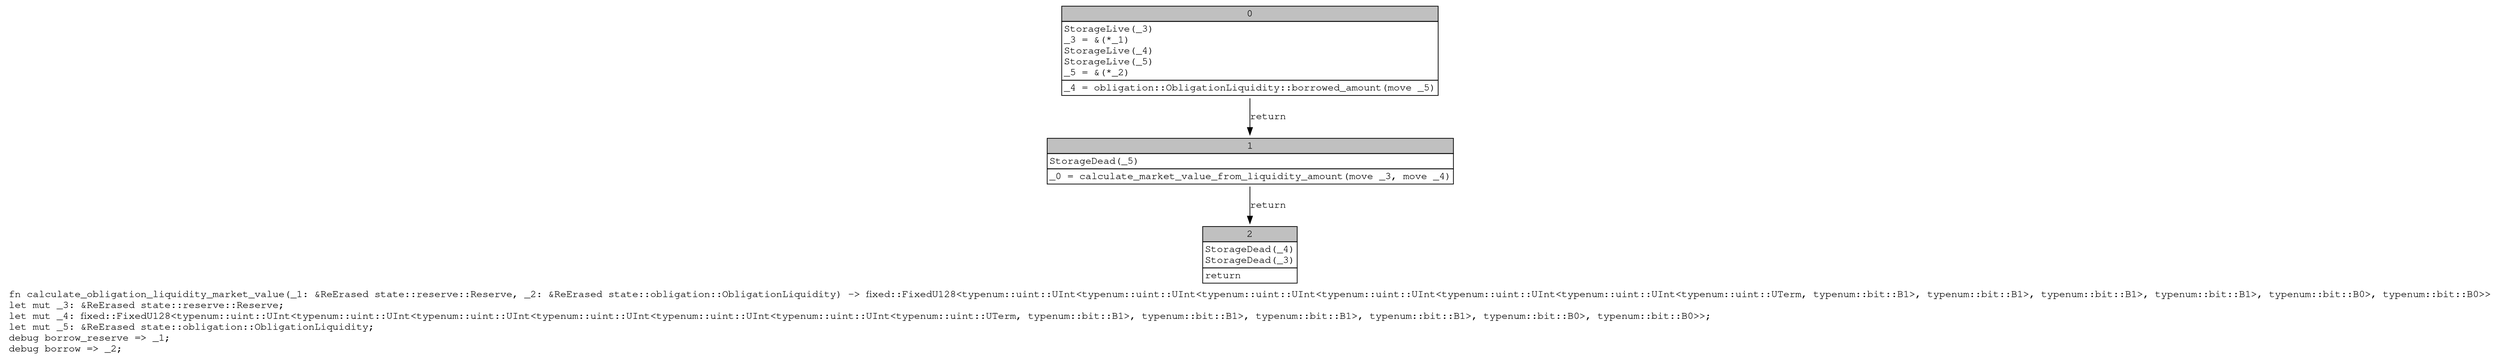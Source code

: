 digraph Mir_0_1357 {
    graph [fontname="Courier, monospace"];
    node [fontname="Courier, monospace"];
    edge [fontname="Courier, monospace"];
    label=<fn calculate_obligation_liquidity_market_value(_1: &amp;ReErased state::reserve::Reserve, _2: &amp;ReErased state::obligation::ObligationLiquidity) -&gt; fixed::FixedU128&lt;typenum::uint::UInt&lt;typenum::uint::UInt&lt;typenum::uint::UInt&lt;typenum::uint::UInt&lt;typenum::uint::UInt&lt;typenum::uint::UInt&lt;typenum::uint::UTerm, typenum::bit::B1&gt;, typenum::bit::B1&gt;, typenum::bit::B1&gt;, typenum::bit::B1&gt;, typenum::bit::B0&gt;, typenum::bit::B0&gt;&gt;<br align="left"/>let mut _3: &amp;ReErased state::reserve::Reserve;<br align="left"/>let mut _4: fixed::FixedU128&lt;typenum::uint::UInt&lt;typenum::uint::UInt&lt;typenum::uint::UInt&lt;typenum::uint::UInt&lt;typenum::uint::UInt&lt;typenum::uint::UInt&lt;typenum::uint::UTerm, typenum::bit::B1&gt;, typenum::bit::B1&gt;, typenum::bit::B1&gt;, typenum::bit::B1&gt;, typenum::bit::B0&gt;, typenum::bit::B0&gt;&gt;;<br align="left"/>let mut _5: &amp;ReErased state::obligation::ObligationLiquidity;<br align="left"/>debug borrow_reserve =&gt; _1;<br align="left"/>debug borrow =&gt; _2;<br align="left"/>>;
    bb0__0_1357 [shape="none", label=<<table border="0" cellborder="1" cellspacing="0"><tr><td bgcolor="gray" align="center" colspan="1">0</td></tr><tr><td align="left" balign="left">StorageLive(_3)<br/>_3 = &amp;(*_1)<br/>StorageLive(_4)<br/>StorageLive(_5)<br/>_5 = &amp;(*_2)<br/></td></tr><tr><td align="left">_4 = obligation::ObligationLiquidity::borrowed_amount(move _5)</td></tr></table>>];
    bb1__0_1357 [shape="none", label=<<table border="0" cellborder="1" cellspacing="0"><tr><td bgcolor="gray" align="center" colspan="1">1</td></tr><tr><td align="left" balign="left">StorageDead(_5)<br/></td></tr><tr><td align="left">_0 = calculate_market_value_from_liquidity_amount(move _3, move _4)</td></tr></table>>];
    bb2__0_1357 [shape="none", label=<<table border="0" cellborder="1" cellspacing="0"><tr><td bgcolor="gray" align="center" colspan="1">2</td></tr><tr><td align="left" balign="left">StorageDead(_4)<br/>StorageDead(_3)<br/></td></tr><tr><td align="left">return</td></tr></table>>];
    bb0__0_1357 -> bb1__0_1357 [label="return"];
    bb1__0_1357 -> bb2__0_1357 [label="return"];
}
